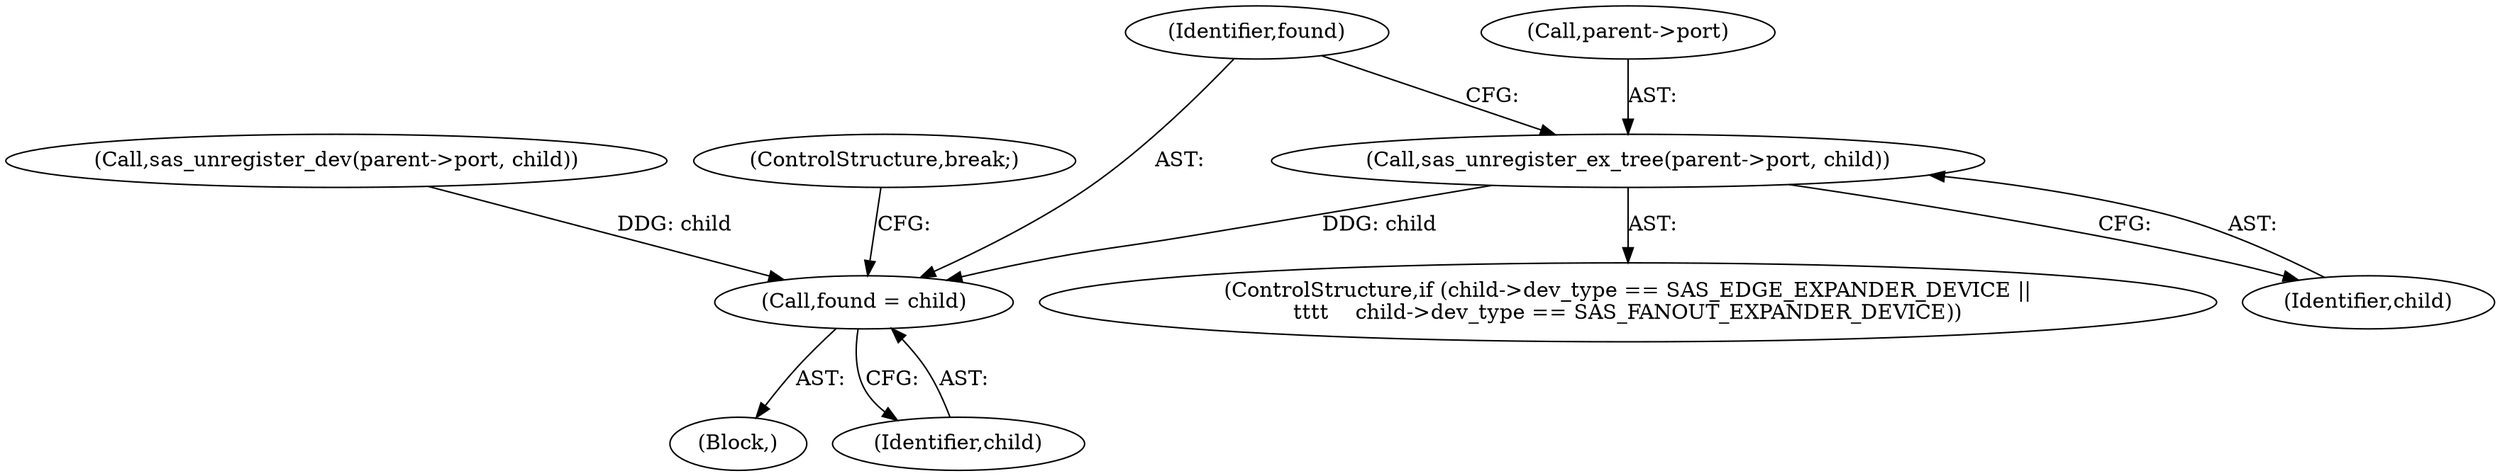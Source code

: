 digraph "0_linux_0558f33c06bb910e2879e355192227a8e8f0219d_8@pointer" {
"1000160" [label="(Call,sas_unregister_ex_tree(parent->port, child))"];
"1000171" [label="(Call,found = child)"];
"1000166" [label="(Call,sas_unregister_dev(parent->port, child))"];
"1000174" [label="(ControlStructure,break;)"];
"1000141" [label="(Block,)"];
"1000171" [label="(Call,found = child)"];
"1000173" [label="(Identifier,child)"];
"1000161" [label="(Call,parent->port)"];
"1000172" [label="(Identifier,found)"];
"1000164" [label="(Identifier,child)"];
"1000148" [label="(ControlStructure,if (child->dev_type == SAS_EDGE_EXPANDER_DEVICE ||\n\t\t\t\t    child->dev_type == SAS_FANOUT_EXPANDER_DEVICE))"];
"1000160" [label="(Call,sas_unregister_ex_tree(parent->port, child))"];
"1000160" -> "1000148"  [label="AST: "];
"1000160" -> "1000164"  [label="CFG: "];
"1000161" -> "1000160"  [label="AST: "];
"1000164" -> "1000160"  [label="AST: "];
"1000172" -> "1000160"  [label="CFG: "];
"1000160" -> "1000171"  [label="DDG: child"];
"1000171" -> "1000141"  [label="AST: "];
"1000171" -> "1000173"  [label="CFG: "];
"1000172" -> "1000171"  [label="AST: "];
"1000173" -> "1000171"  [label="AST: "];
"1000174" -> "1000171"  [label="CFG: "];
"1000166" -> "1000171"  [label="DDG: child"];
}
